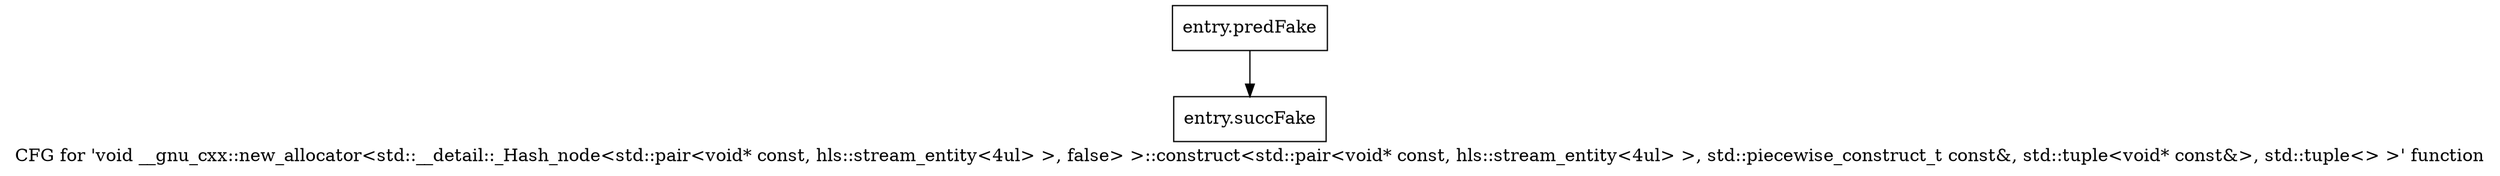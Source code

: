digraph "CFG for 'void __gnu_cxx::new_allocator\<std::__detail::_Hash_node\<std::pair\<void* const, hls::stream_entity\<4ul\> \>, false\> \>::construct\<std::pair\<void* const, hls::stream_entity\<4ul\> \>, std::piecewise_construct_t const&, std::tuple\<void* const&\>, std::tuple\<\> \>' function" {
	label="CFG for 'void __gnu_cxx::new_allocator\<std::__detail::_Hash_node\<std::pair\<void* const, hls::stream_entity\<4ul\> \>, false\> \>::construct\<std::pair\<void* const, hls::stream_entity\<4ul\> \>, std::piecewise_construct_t const&, std::tuple\<void* const&\>, std::tuple\<\> \>' function";

	Node0x454e0a0 [shape=record,filename="",linenumber="",label="{entry.predFake}"];
	Node0x454e0a0 -> Node0x4787a00[ callList="" memoryops="" filename="/tools/Xilinx/Vitis_HLS/2023.1/tps/lnx64/gcc-8.3.0/lib/gcc/x86_64-pc-linux-gnu/8.3.0/../../../../include/c++/8.3.0/ext/new_allocator.h" execusionnum="4"];
	Node0x4787a00 [shape=record,filename="/tools/Xilinx/Vitis_HLS/2023.1/tps/lnx64/gcc-8.3.0/lib/gcc/x86_64-pc-linux-gnu/8.3.0/../../../../include/c++/8.3.0/ext/new_allocator.h",linenumber="136",label="{entry.succFake}"];
}
